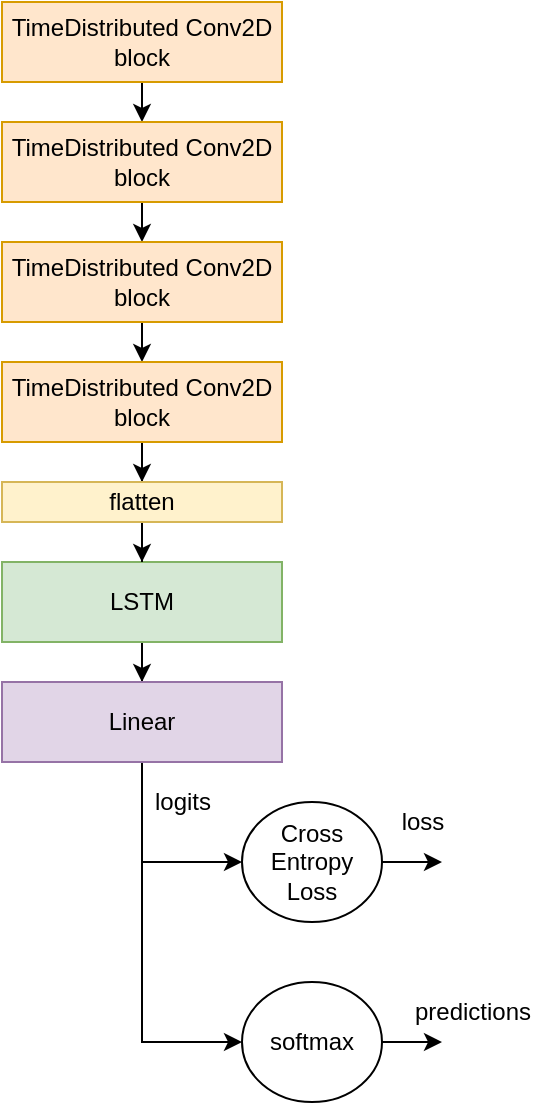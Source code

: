 <mxfile version="13.6.9" type="device"><diagram id="Bj7vIdwEfcWck5Sdz_T4" name="Page-1"><mxGraphModel dx="918" dy="512" grid="0" gridSize="10" guides="1" tooltips="1" connect="1" arrows="1" fold="1" page="1" pageScale="1" pageWidth="827" pageHeight="1169" math="0" shadow="0"><root><mxCell id="0"/><mxCell id="1" parent="0"/><mxCell id="xAI6UfnPsdY0rtUrB1ZR-16" style="edgeStyle=orthogonalEdgeStyle;rounded=0;orthogonalLoop=1;jettySize=auto;html=1;exitX=0.5;exitY=1;exitDx=0;exitDy=0;entryX=0.5;entryY=0;entryDx=0;entryDy=0;" edge="1" parent="1" source="xAI6UfnPsdY0rtUrB1ZR-3" target="xAI6UfnPsdY0rtUrB1ZR-12"><mxGeometry relative="1" as="geometry"/></mxCell><mxCell id="xAI6UfnPsdY0rtUrB1ZR-3" value="TimeDistributed Conv2D block" style="rounded=0;whiteSpace=wrap;html=1;fillColor=#ffe6cc;strokeColor=#d79b00;" vertex="1" parent="1"><mxGeometry x="350" y="80" width="140" height="40" as="geometry"/></mxCell><mxCell id="xAI6UfnPsdY0rtUrB1ZR-21" value="" style="edgeStyle=orthogonalEdgeStyle;rounded=0;orthogonalLoop=1;jettySize=auto;html=1;" edge="1" parent="1" source="xAI6UfnPsdY0rtUrB1ZR-7" target="xAI6UfnPsdY0rtUrB1ZR-20"><mxGeometry relative="1" as="geometry"/></mxCell><mxCell id="xAI6UfnPsdY0rtUrB1ZR-7" value="LSTM" style="rounded=0;whiteSpace=wrap;html=1;fillColor=#d5e8d4;strokeColor=#82b366;" vertex="1" parent="1"><mxGeometry x="350" y="360" width="140" height="40" as="geometry"/></mxCell><mxCell id="xAI6UfnPsdY0rtUrB1ZR-17" style="edgeStyle=orthogonalEdgeStyle;rounded=0;orthogonalLoop=1;jettySize=auto;html=1;exitX=0.5;exitY=1;exitDx=0;exitDy=0;entryX=0.5;entryY=0;entryDx=0;entryDy=0;" edge="1" parent="1" source="xAI6UfnPsdY0rtUrB1ZR-12" target="xAI6UfnPsdY0rtUrB1ZR-13"><mxGeometry relative="1" as="geometry"/></mxCell><mxCell id="xAI6UfnPsdY0rtUrB1ZR-12" value="TimeDistributed Conv2D block" style="rounded=0;whiteSpace=wrap;html=1;fillColor=#ffe6cc;strokeColor=#d79b00;" vertex="1" parent="1"><mxGeometry x="350" y="140" width="140" height="40" as="geometry"/></mxCell><mxCell id="xAI6UfnPsdY0rtUrB1ZR-18" style="edgeStyle=orthogonalEdgeStyle;rounded=0;orthogonalLoop=1;jettySize=auto;html=1;exitX=0.5;exitY=1;exitDx=0;exitDy=0;entryX=0.5;entryY=0;entryDx=0;entryDy=0;" edge="1" parent="1" source="xAI6UfnPsdY0rtUrB1ZR-13" target="xAI6UfnPsdY0rtUrB1ZR-14"><mxGeometry relative="1" as="geometry"/></mxCell><mxCell id="xAI6UfnPsdY0rtUrB1ZR-13" value="TimeDistributed Conv2D block" style="rounded=0;whiteSpace=wrap;html=1;fillColor=#ffe6cc;strokeColor=#d79b00;" vertex="1" parent="1"><mxGeometry x="350" y="200" width="140" height="40" as="geometry"/></mxCell><mxCell id="xAI6UfnPsdY0rtUrB1ZR-24" style="edgeStyle=orthogonalEdgeStyle;rounded=0;orthogonalLoop=1;jettySize=auto;html=1;exitX=0.5;exitY=1;exitDx=0;exitDy=0;" edge="1" parent="1" source="xAI6UfnPsdY0rtUrB1ZR-14" target="xAI6UfnPsdY0rtUrB1ZR-22"><mxGeometry relative="1" as="geometry"/></mxCell><mxCell id="xAI6UfnPsdY0rtUrB1ZR-14" value="TimeDistributed Conv2D block" style="rounded=0;whiteSpace=wrap;html=1;fillColor=#ffe6cc;strokeColor=#d79b00;" vertex="1" parent="1"><mxGeometry x="350" y="260" width="140" height="40" as="geometry"/></mxCell><mxCell id="xAI6UfnPsdY0rtUrB1ZR-28" style="edgeStyle=orthogonalEdgeStyle;rounded=0;orthogonalLoop=1;jettySize=auto;html=1;exitX=0.5;exitY=1;exitDx=0;exitDy=0;entryX=0;entryY=0.5;entryDx=0;entryDy=0;" edge="1" parent="1" source="xAI6UfnPsdY0rtUrB1ZR-20" target="xAI6UfnPsdY0rtUrB1ZR-27"><mxGeometry relative="1" as="geometry"/></mxCell><mxCell id="xAI6UfnPsdY0rtUrB1ZR-30" style="edgeStyle=orthogonalEdgeStyle;rounded=0;orthogonalLoop=1;jettySize=auto;html=1;exitX=0.5;exitY=1;exitDx=0;exitDy=0;entryX=0;entryY=0.5;entryDx=0;entryDy=0;" edge="1" parent="1" source="xAI6UfnPsdY0rtUrB1ZR-20" target="xAI6UfnPsdY0rtUrB1ZR-29"><mxGeometry relative="1" as="geometry"/></mxCell><mxCell id="xAI6UfnPsdY0rtUrB1ZR-20" value="Linear" style="rounded=0;whiteSpace=wrap;html=1;fillColor=#e1d5e7;strokeColor=#9673a6;" vertex="1" parent="1"><mxGeometry x="350" y="420" width="140" height="40" as="geometry"/></mxCell><mxCell id="xAI6UfnPsdY0rtUrB1ZR-26" style="edgeStyle=orthogonalEdgeStyle;rounded=0;orthogonalLoop=1;jettySize=auto;html=1;exitX=0.5;exitY=1;exitDx=0;exitDy=0;" edge="1" parent="1" source="xAI6UfnPsdY0rtUrB1ZR-22" target="xAI6UfnPsdY0rtUrB1ZR-7"><mxGeometry relative="1" as="geometry"/></mxCell><mxCell id="xAI6UfnPsdY0rtUrB1ZR-22" value="flatten" style="rounded=0;whiteSpace=wrap;html=1;fillColor=#fff2cc;strokeColor=#d6b656;" vertex="1" parent="1"><mxGeometry x="350" y="320" width="140" height="20" as="geometry"/></mxCell><mxCell id="xAI6UfnPsdY0rtUrB1ZR-25" style="edgeStyle=orthogonalEdgeStyle;rounded=0;orthogonalLoop=1;jettySize=auto;html=1;exitX=0.5;exitY=1;exitDx=0;exitDy=0;" edge="1" parent="1" source="xAI6UfnPsdY0rtUrB1ZR-7" target="xAI6UfnPsdY0rtUrB1ZR-7"><mxGeometry relative="1" as="geometry"/></mxCell><mxCell id="xAI6UfnPsdY0rtUrB1ZR-34" style="edgeStyle=orthogonalEdgeStyle;rounded=0;orthogonalLoop=1;jettySize=auto;html=1;exitX=1;exitY=0.5;exitDx=0;exitDy=0;" edge="1" parent="1" source="xAI6UfnPsdY0rtUrB1ZR-27"><mxGeometry relative="1" as="geometry"><mxPoint x="570" y="510" as="targetPoint"/></mxGeometry></mxCell><mxCell id="xAI6UfnPsdY0rtUrB1ZR-27" value="Cross&lt;br&gt;Entropy&lt;br&gt;Loss" style="ellipse;whiteSpace=wrap;html=1;" vertex="1" parent="1"><mxGeometry x="470" y="480" width="70" height="60" as="geometry"/></mxCell><mxCell id="xAI6UfnPsdY0rtUrB1ZR-31" style="edgeStyle=orthogonalEdgeStyle;rounded=0;orthogonalLoop=1;jettySize=auto;html=1;exitX=1;exitY=0.5;exitDx=0;exitDy=0;" edge="1" parent="1" source="xAI6UfnPsdY0rtUrB1ZR-29"><mxGeometry relative="1" as="geometry"><mxPoint x="570" y="600" as="targetPoint"/></mxGeometry></mxCell><mxCell id="xAI6UfnPsdY0rtUrB1ZR-29" value="softmax" style="ellipse;whiteSpace=wrap;html=1;" vertex="1" parent="1"><mxGeometry x="470" y="570" width="70" height="60" as="geometry"/></mxCell><mxCell id="xAI6UfnPsdY0rtUrB1ZR-32" value="logits" style="text;html=1;resizable=0;autosize=1;align=center;verticalAlign=middle;points=[];fillColor=none;strokeColor=none;rounded=0;" vertex="1" parent="1"><mxGeometry x="420" y="470" width="40" height="20" as="geometry"/></mxCell><mxCell id="xAI6UfnPsdY0rtUrB1ZR-33" value="predictions" style="text;html=1;resizable=0;autosize=1;align=center;verticalAlign=middle;points=[];fillColor=none;strokeColor=none;rounded=0;" vertex="1" parent="1"><mxGeometry x="550" y="575" width="70" height="20" as="geometry"/></mxCell><mxCell id="xAI6UfnPsdY0rtUrB1ZR-35" value="loss" style="text;html=1;resizable=0;autosize=1;align=center;verticalAlign=middle;points=[];fillColor=none;strokeColor=none;rounded=0;" vertex="1" parent="1"><mxGeometry x="540" y="480" width="40" height="20" as="geometry"/></mxCell></root></mxGraphModel></diagram></mxfile>
